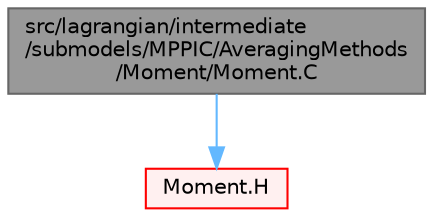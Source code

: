 digraph "src/lagrangian/intermediate/submodels/MPPIC/AveragingMethods/Moment/Moment.C"
{
 // LATEX_PDF_SIZE
  bgcolor="transparent";
  edge [fontname=Helvetica,fontsize=10,labelfontname=Helvetica,labelfontsize=10];
  node [fontname=Helvetica,fontsize=10,shape=box,height=0.2,width=0.4];
  Node1 [id="Node000001",label="src/lagrangian/intermediate\l/submodels/MPPIC/AveragingMethods\l/Moment/Moment.C",height=0.2,width=0.4,color="gray40", fillcolor="grey60", style="filled", fontcolor="black",tooltip=" "];
  Node1 -> Node2 [id="edge1_Node000001_Node000002",color="steelblue1",style="solid",tooltip=" "];
  Node2 [id="Node000002",label="Moment.H",height=0.2,width=0.4,color="red", fillcolor="#FFF0F0", style="filled",URL="$Moment_8H.html",tooltip=" "];
}
